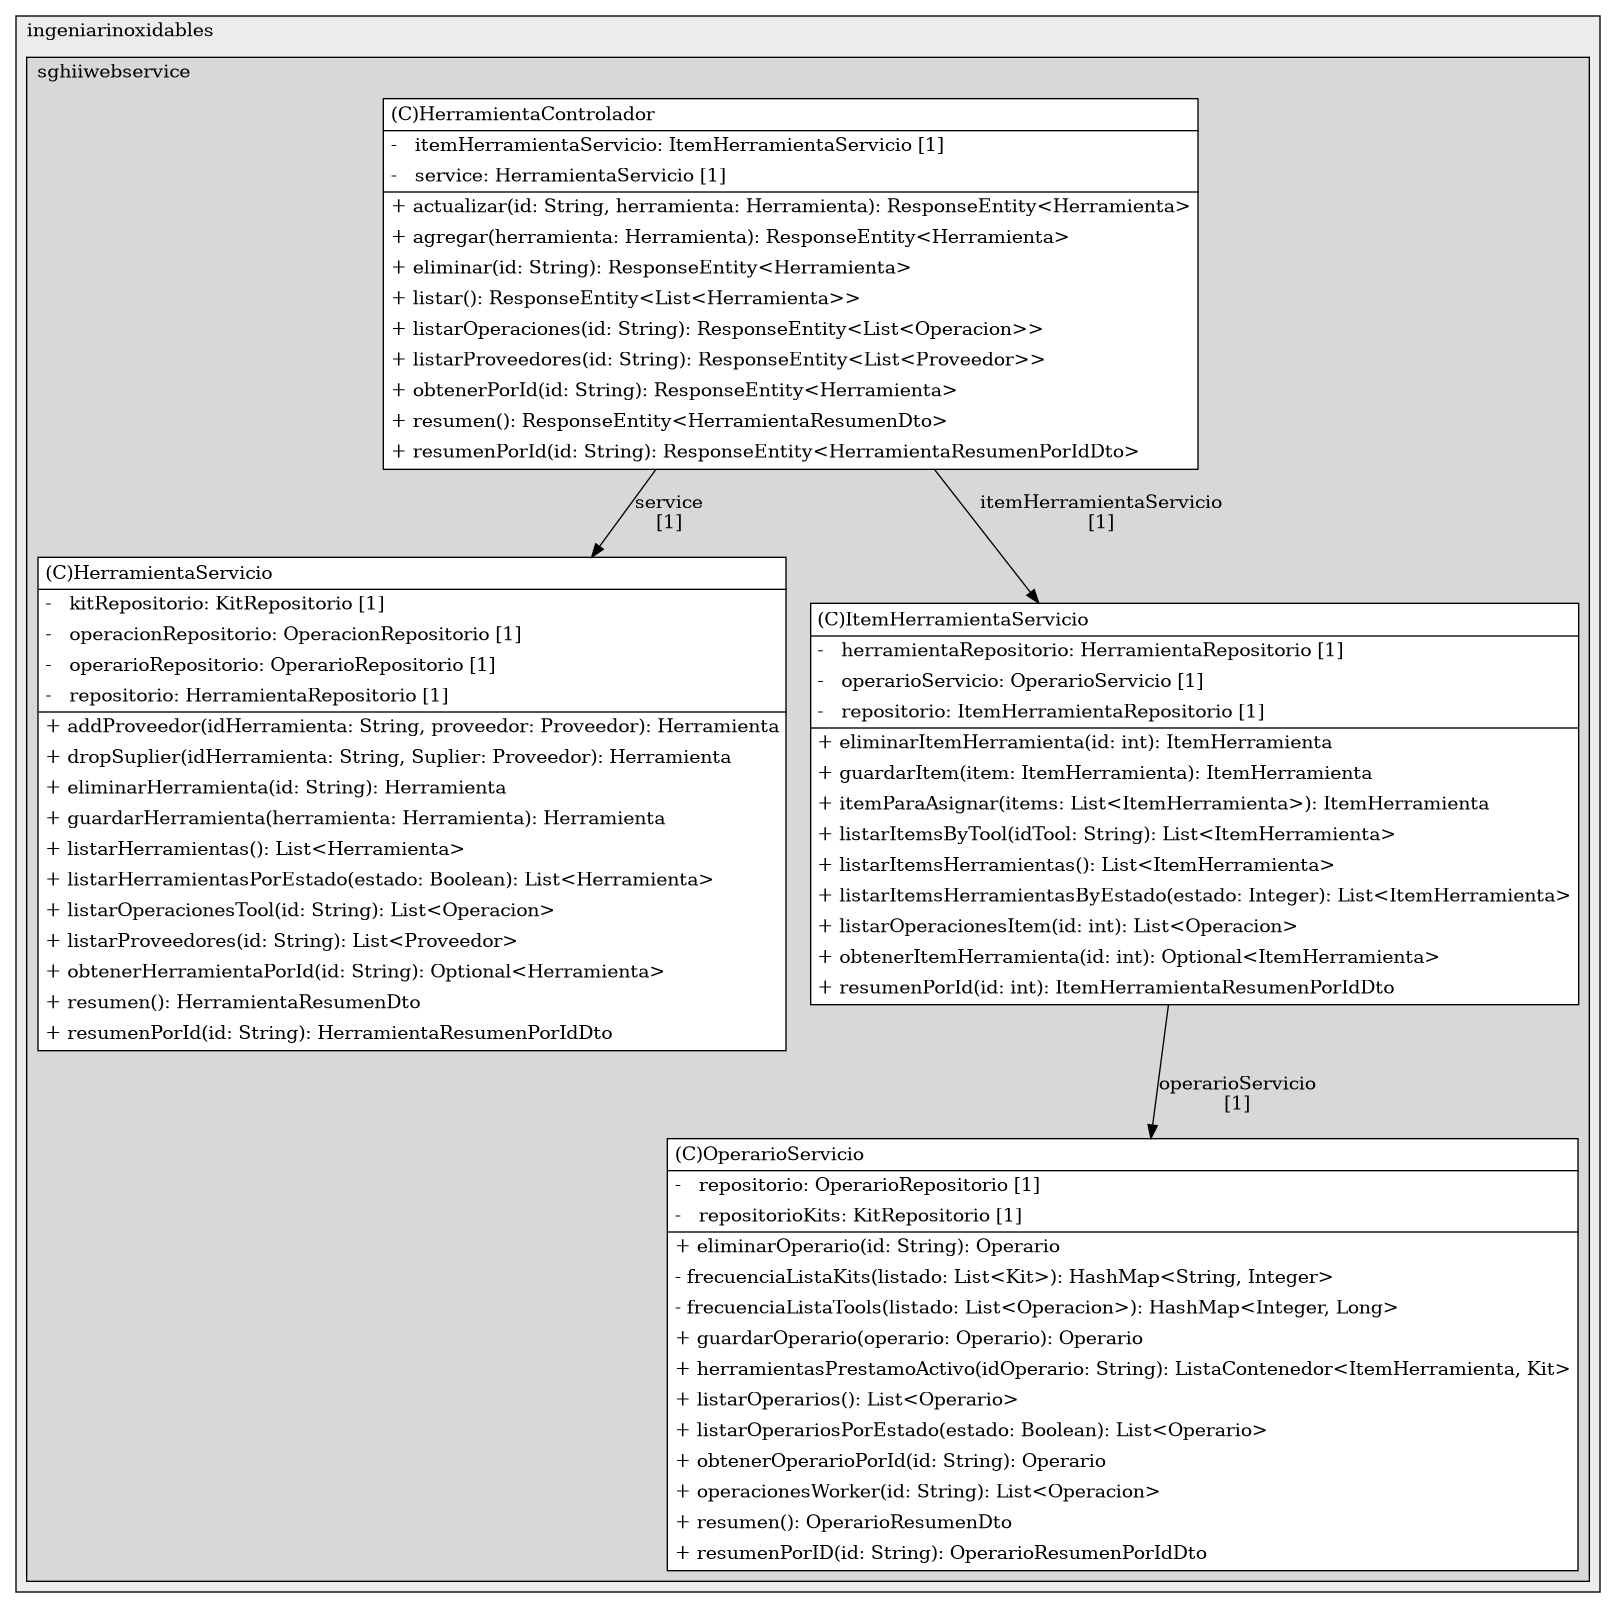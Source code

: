@startuml

/' diagram meta data start
config=StructureConfiguration;
{
  "projectClassification": {
    "searchMode": "OpenProject", // OpenProject, AllProjects
    "includedProjects": "",
    "pathEndKeywords": "*.impl",
    "isClientPath": "",
    "isClientName": "",
    "isTestPath": "",
    "isTestName": "",
    "isMappingPath": "",
    "isMappingName": "",
    "isDataAccessPath": "",
    "isDataAccessName": "",
    "isDataStructurePath": "",
    "isDataStructureName": "",
    "isInterfaceStructuresPath": "",
    "isInterfaceStructuresName": "",
    "isEntryPointPath": "",
    "isEntryPointName": "",
    "treatFinalFieldsAsMandatory": false
  },
  "graphRestriction": {
    "classPackageExcludeFilter": "",
    "classPackageIncludeFilter": "",
    "classNameExcludeFilter": "",
    "classNameIncludeFilter": "",
    "methodNameExcludeFilter": "",
    "methodNameIncludeFilter": "",
    "removeByInheritance": "", // inheritance/annotation based filtering is done in a second step
    "removeByAnnotation": "",
    "removeByClassPackage": "", // cleanup the graph after inheritance/annotation based filtering is done
    "removeByClassName": "",
    "cutMappings": false,
    "cutEnum": true,
    "cutTests": true,
    "cutClient": true,
    "cutDataAccess": false,
    "cutInterfaceStructures": false,
    "cutDataStructures": false,
    "cutGetterAndSetter": true,
    "cutConstructors": true
  },
  "graphTraversal": {
    "forwardDepth": 6,
    "backwardDepth": 6,
    "classPackageExcludeFilter": "",
    "classPackageIncludeFilter": "",
    "classNameExcludeFilter": "",
    "classNameIncludeFilter": "",
    "methodNameExcludeFilter": "",
    "methodNameIncludeFilter": "",
    "hideMappings": false,
    "hideDataStructures": false,
    "hidePrivateMethods": true,
    "hideInterfaceCalls": true, // indirection: implementation -> interface (is hidden) -> implementation
    "onlyShowApplicationEntryPoints": false, // root node is included
    "useMethodCallsForStructureDiagram": "ForwardOnly" // ForwardOnly, BothDirections, No
  },
  "details": {
    "aggregation": "GroupByClass", // ByClass, GroupByClass, None
    "showClassGenericTypes": true,
    "showMethods": true,
    "showMethodParameterNames": true,
    "showMethodParameterTypes": true,
    "showMethodReturnType": true,
    "showPackageLevels": 2,
    "showDetailedClassStructure": true
  },
  "rootClass": "com.ingeniarinoxidables.sghiiwebservice.controlador.HerramientaControlador",
  "extensionCallbackMethod": "" // qualified.class.name#methodName - signature: public static String method(String)
}
diagram meta data end '/



digraph g {
    rankdir="TB"
    splines=polyline
    

'nodes 
subgraph cluster_1197233471 { 
   	label=ingeniarinoxidables
	labeljust=l
	fillcolor="#ececec"
	style=filled
   
   subgraph cluster_593371288 { 
   	label=sghiiwebservice
	labeljust=l
	fillcolor="#d8d8d8"
	style=filled
   
   HerramientaControlador236320816[
	label=<<TABLE BORDER="1" CELLBORDER="0" CELLPADDING="4" CELLSPACING="0">
<TR><TD ALIGN="LEFT" >(C)HerramientaControlador</TD></TR>
<HR/>
<TR><TD ALIGN="LEFT" >-   itemHerramientaServicio: ItemHerramientaServicio [1]</TD></TR>
<TR><TD ALIGN="LEFT" >-   service: HerramientaServicio [1]</TD></TR>
<HR/>
<TR><TD ALIGN="LEFT" >+ actualizar(id: String, herramienta: Herramienta): ResponseEntity&lt;Herramienta&gt;</TD></TR>
<TR><TD ALIGN="LEFT" >+ agregar(herramienta: Herramienta): ResponseEntity&lt;Herramienta&gt;</TD></TR>
<TR><TD ALIGN="LEFT" >+ eliminar(id: String): ResponseEntity&lt;Herramienta&gt;</TD></TR>
<TR><TD ALIGN="LEFT" >+ listar(): ResponseEntity&lt;List&lt;Herramienta&gt;&gt;</TD></TR>
<TR><TD ALIGN="LEFT" >+ listarOperaciones(id: String): ResponseEntity&lt;List&lt;Operacion&gt;&gt;</TD></TR>
<TR><TD ALIGN="LEFT" >+ listarProveedores(id: String): ResponseEntity&lt;List&lt;Proveedor&gt;&gt;</TD></TR>
<TR><TD ALIGN="LEFT" >+ obtenerPorId(id: String): ResponseEntity&lt;Herramienta&gt;</TD></TR>
<TR><TD ALIGN="LEFT" >+ resumen(): ResponseEntity&lt;HerramientaResumenDto&gt;</TD></TR>
<TR><TD ALIGN="LEFT" >+ resumenPorId(id: String): ResponseEntity&lt;HerramientaResumenPorIdDto&gt;</TD></TR>
</TABLE>>
	style=filled
	margin=0
	shape=plaintext
	fillcolor="#FFFFFF"
];

HerramientaServicio8218601[
	label=<<TABLE BORDER="1" CELLBORDER="0" CELLPADDING="4" CELLSPACING="0">
<TR><TD ALIGN="LEFT" >(C)HerramientaServicio</TD></TR>
<HR/>
<TR><TD ALIGN="LEFT" >-   kitRepositorio: KitRepositorio [1]</TD></TR>
<TR><TD ALIGN="LEFT" >-   operacionRepositorio: OperacionRepositorio [1]</TD></TR>
<TR><TD ALIGN="LEFT" >-   operarioRepositorio: OperarioRepositorio [1]</TD></TR>
<TR><TD ALIGN="LEFT" >-   repositorio: HerramientaRepositorio [1]</TD></TR>
<HR/>
<TR><TD ALIGN="LEFT" >+ addProveedor(idHerramienta: String, proveedor: Proveedor): Herramienta</TD></TR>
<TR><TD ALIGN="LEFT" >+ dropSuplier(idHerramienta: String, Suplier: Proveedor): Herramienta</TD></TR>
<TR><TD ALIGN="LEFT" >+ eliminarHerramienta(id: String): Herramienta</TD></TR>
<TR><TD ALIGN="LEFT" >+ guardarHerramienta(herramienta: Herramienta): Herramienta</TD></TR>
<TR><TD ALIGN="LEFT" >+ listarHerramientas(): List&lt;Herramienta&gt;</TD></TR>
<TR><TD ALIGN="LEFT" >+ listarHerramientasPorEstado(estado: Boolean): List&lt;Herramienta&gt;</TD></TR>
<TR><TD ALIGN="LEFT" >+ listarOperacionesTool(id: String): List&lt;Operacion&gt;</TD></TR>
<TR><TD ALIGN="LEFT" >+ listarProveedores(id: String): List&lt;Proveedor&gt;</TD></TR>
<TR><TD ALIGN="LEFT" >+ obtenerHerramientaPorId(id: String): Optional&lt;Herramienta&gt;</TD></TR>
<TR><TD ALIGN="LEFT" >+ resumen(): HerramientaResumenDto</TD></TR>
<TR><TD ALIGN="LEFT" >+ resumenPorId(id: String): HerramientaResumenPorIdDto</TD></TR>
</TABLE>>
	style=filled
	margin=0
	shape=plaintext
	fillcolor="#FFFFFF"
];

ItemHerramientaServicio8218601[
	label=<<TABLE BORDER="1" CELLBORDER="0" CELLPADDING="4" CELLSPACING="0">
<TR><TD ALIGN="LEFT" >(C)ItemHerramientaServicio</TD></TR>
<HR/>
<TR><TD ALIGN="LEFT" >-   herramientaRepositorio: HerramientaRepositorio [1]</TD></TR>
<TR><TD ALIGN="LEFT" >-   operarioServicio: OperarioServicio [1]</TD></TR>
<TR><TD ALIGN="LEFT" >-   repositorio: ItemHerramientaRepositorio [1]</TD></TR>
<HR/>
<TR><TD ALIGN="LEFT" >+ eliminarItemHerramienta(id: int): ItemHerramienta</TD></TR>
<TR><TD ALIGN="LEFT" >+ guardarItem(item: ItemHerramienta): ItemHerramienta</TD></TR>
<TR><TD ALIGN="LEFT" >+ itemParaAsignar(items: List&lt;ItemHerramienta&gt;): ItemHerramienta</TD></TR>
<TR><TD ALIGN="LEFT" >+ listarItemsByTool(idTool: String): List&lt;ItemHerramienta&gt;</TD></TR>
<TR><TD ALIGN="LEFT" >+ listarItemsHerramientas(): List&lt;ItemHerramienta&gt;</TD></TR>
<TR><TD ALIGN="LEFT" >+ listarItemsHerramientasByEstado(estado: Integer): List&lt;ItemHerramienta&gt;</TD></TR>
<TR><TD ALIGN="LEFT" >+ listarOperacionesItem(id: int): List&lt;Operacion&gt;</TD></TR>
<TR><TD ALIGN="LEFT" >+ obtenerItemHerramienta(id: int): Optional&lt;ItemHerramienta&gt;</TD></TR>
<TR><TD ALIGN="LEFT" >+ resumenPorId(id: int): ItemHerramientaResumenPorIdDto</TD></TR>
</TABLE>>
	style=filled
	margin=0
	shape=plaintext
	fillcolor="#FFFFFF"
];

OperarioServicio8218601[
	label=<<TABLE BORDER="1" CELLBORDER="0" CELLPADDING="4" CELLSPACING="0">
<TR><TD ALIGN="LEFT" >(C)OperarioServicio</TD></TR>
<HR/>
<TR><TD ALIGN="LEFT" >-   repositorio: OperarioRepositorio [1]</TD></TR>
<TR><TD ALIGN="LEFT" >-   repositorioKits: KitRepositorio [1]</TD></TR>
<HR/>
<TR><TD ALIGN="LEFT" >+ eliminarOperario(id: String): Operario</TD></TR>
<TR><TD ALIGN="LEFT" >- frecuenciaListaKits(listado: List&lt;Kit&gt;): HashMap&lt;String, Integer&gt;</TD></TR>
<TR><TD ALIGN="LEFT" >- frecuenciaListaTools(listado: List&lt;Operacion&gt;): HashMap&lt;Integer, Long&gt;</TD></TR>
<TR><TD ALIGN="LEFT" >+ guardarOperario(operario: Operario): Operario</TD></TR>
<TR><TD ALIGN="LEFT" >+ herramientasPrestamoActivo(idOperario: String): ListaContenedor&lt;ItemHerramienta, Kit&gt;</TD></TR>
<TR><TD ALIGN="LEFT" >+ listarOperarios(): List&lt;Operario&gt;</TD></TR>
<TR><TD ALIGN="LEFT" >+ listarOperariosPorEstado(estado: Boolean): List&lt;Operario&gt;</TD></TR>
<TR><TD ALIGN="LEFT" >+ obtenerOperarioPorId(id: String): Operario</TD></TR>
<TR><TD ALIGN="LEFT" >+ operacionesWorker(id: String): List&lt;Operacion&gt;</TD></TR>
<TR><TD ALIGN="LEFT" >+ resumen(): OperarioResumenDto</TD></TR>
<TR><TD ALIGN="LEFT" >+ resumenPorID(id: String): OperarioResumenPorIdDto</TD></TR>
</TABLE>>
	style=filled
	margin=0
	shape=plaintext
	fillcolor="#FFFFFF"
];
} 
} 

'edges    
HerramientaControlador236320816 -> HerramientaServicio8218601[label="service
[1]"];
HerramientaControlador236320816 -> ItemHerramientaServicio8218601[label="itemHerramientaServicio
[1]"];
ItemHerramientaServicio8218601 -> OperarioServicio8218601[label="operarioServicio
[1]"];
    
}
@enduml